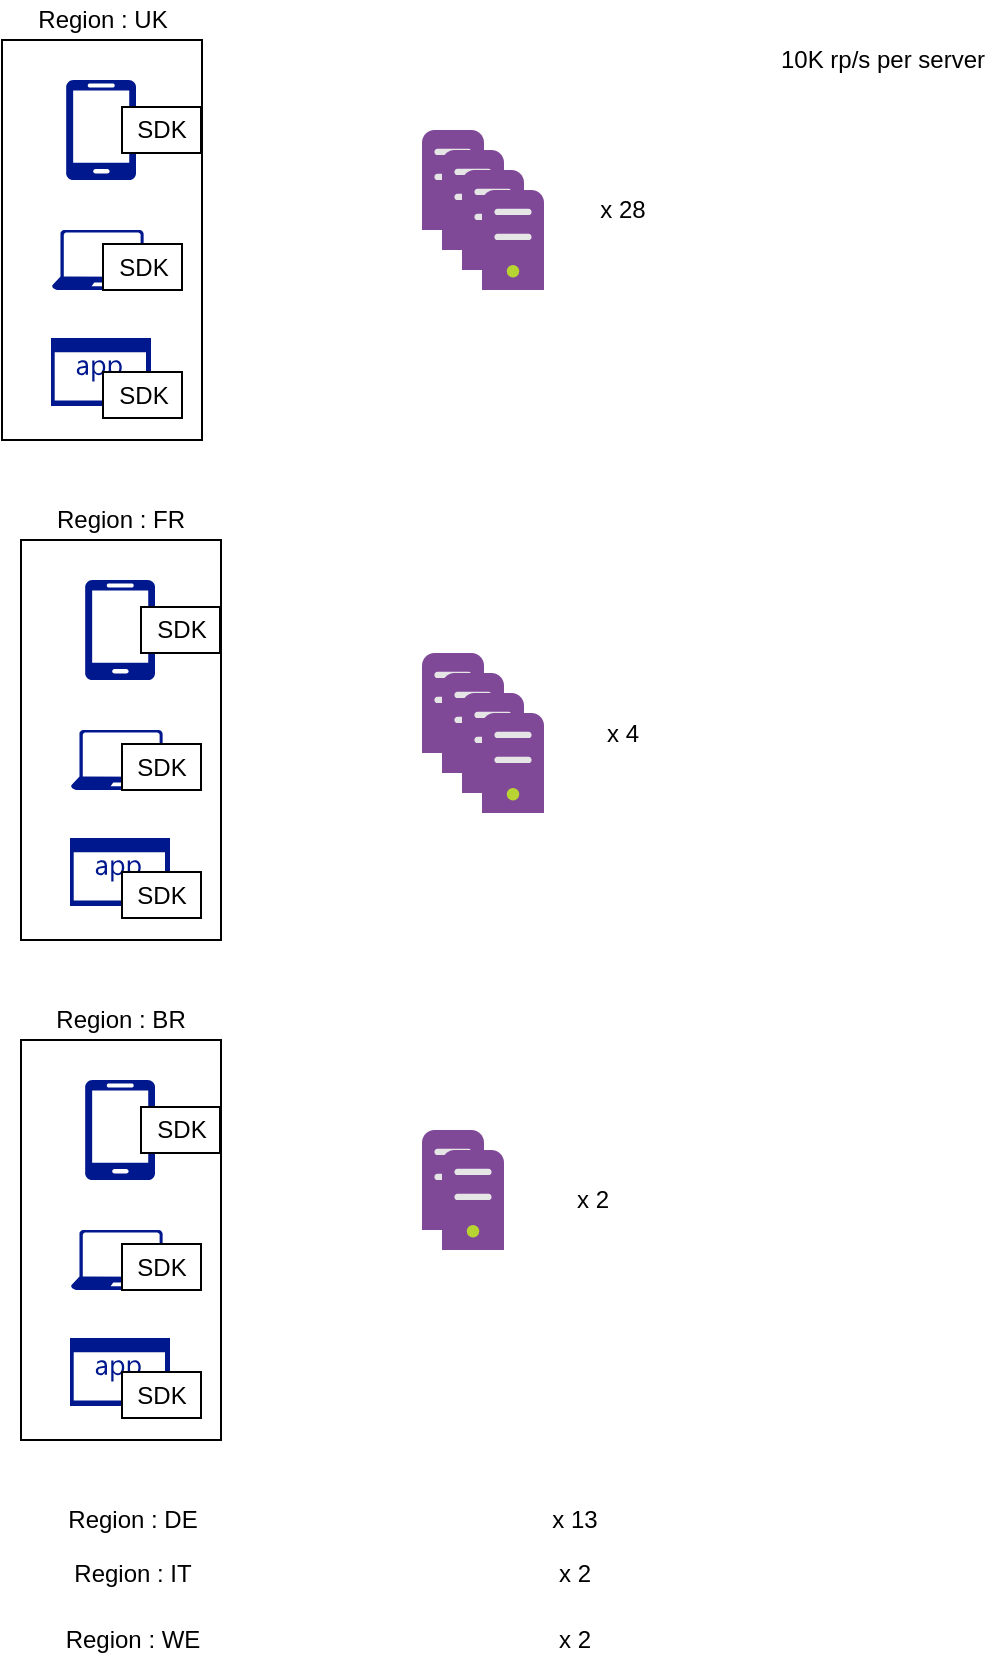 <mxfile version="14.3.0" type="github" pages="2">
  <diagram id="d1ab7348-05c3-a1e3-ca4d-12c340fd6b49" name="Page-1">
    <mxGraphModel dx="1122" dy="763" grid="1" gridSize="10" guides="1" tooltips="1" connect="1" arrows="1" fold="1" page="1" pageScale="1" pageWidth="1169" pageHeight="827" background="#ffffff" math="0" shadow="0">
      <root>
        <mxCell id="0" />
        <mxCell id="1" parent="0" />
        <mxCell id="VJ8mxgtMJN1tNtj2vrMO-1" value="" style="whiteSpace=wrap;html=1;fillColor=none;" vertex="1" parent="1">
          <mxGeometry x="160" y="50" width="100" height="200" as="geometry" />
        </mxCell>
        <mxCell id="VJ8mxgtMJN1tNtj2vrMO-2" value="" style="aspect=fixed;pointerEvents=1;shadow=0;dashed=0;html=1;strokeColor=none;labelPosition=center;verticalLabelPosition=bottom;verticalAlign=top;align=center;fillColor=#00188D;shape=mxgraph.azure.mobile" vertex="1" parent="1">
          <mxGeometry x="192" y="70" width="35" height="50" as="geometry" />
        </mxCell>
        <mxCell id="VJ8mxgtMJN1tNtj2vrMO-3" value="" style="aspect=fixed;pointerEvents=1;shadow=0;dashed=0;html=1;strokeColor=none;labelPosition=center;verticalLabelPosition=bottom;verticalAlign=top;align=center;fillColor=#00188D;shape=mxgraph.azure.laptop" vertex="1" parent="1">
          <mxGeometry x="185" y="145" width="50" height="30" as="geometry" />
        </mxCell>
        <mxCell id="VJ8mxgtMJN1tNtj2vrMO-4" value="" style="aspect=fixed;pointerEvents=1;shadow=0;dashed=0;html=1;strokeColor=none;labelPosition=center;verticalLabelPosition=bottom;verticalAlign=top;align=center;fillColor=#00188D;shape=mxgraph.mscae.enterprise.application" vertex="1" parent="1">
          <mxGeometry x="184.5" y="199" width="50" height="34" as="geometry" />
        </mxCell>
        <mxCell id="VJ8mxgtMJN1tNtj2vrMO-5" value="Region : UK" style="text;html=1;resizable=0;autosize=1;align=center;verticalAlign=middle;points=[];fillColor=none;strokeColor=none;rounded=0;" vertex="1" parent="1">
          <mxGeometry x="169.5" y="30" width="80" height="20" as="geometry" />
        </mxCell>
        <mxCell id="VJ8mxgtMJN1tNtj2vrMO-6" value="SDK" style="whiteSpace=wrap;html=1;" vertex="1" parent="1">
          <mxGeometry x="220" y="83.5" width="39.5" height="23" as="geometry" />
        </mxCell>
        <mxCell id="VJ8mxgtMJN1tNtj2vrMO-7" value="SDK" style="whiteSpace=wrap;html=1;" vertex="1" parent="1">
          <mxGeometry x="210.5" y="152" width="39.5" height="23" as="geometry" />
        </mxCell>
        <mxCell id="VJ8mxgtMJN1tNtj2vrMO-8" value="SDK" style="whiteSpace=wrap;html=1;" vertex="1" parent="1">
          <mxGeometry x="210.5" y="216" width="39.5" height="23" as="geometry" />
        </mxCell>
        <mxCell id="VJ8mxgtMJN1tNtj2vrMO-9" value="" style="whiteSpace=wrap;html=1;fillColor=none;" vertex="1" parent="1">
          <mxGeometry x="169.5" y="300" width="100" height="200" as="geometry" />
        </mxCell>
        <mxCell id="VJ8mxgtMJN1tNtj2vrMO-10" value="" style="aspect=fixed;pointerEvents=1;shadow=0;dashed=0;html=1;strokeColor=none;labelPosition=center;verticalLabelPosition=bottom;verticalAlign=top;align=center;fillColor=#00188D;shape=mxgraph.azure.mobile" vertex="1" parent="1">
          <mxGeometry x="201.5" y="320" width="35" height="50" as="geometry" />
        </mxCell>
        <mxCell id="VJ8mxgtMJN1tNtj2vrMO-11" value="" style="aspect=fixed;pointerEvents=1;shadow=0;dashed=0;html=1;strokeColor=none;labelPosition=center;verticalLabelPosition=bottom;verticalAlign=top;align=center;fillColor=#00188D;shape=mxgraph.azure.laptop" vertex="1" parent="1">
          <mxGeometry x="194.5" y="395" width="50" height="30" as="geometry" />
        </mxCell>
        <mxCell id="VJ8mxgtMJN1tNtj2vrMO-12" value="" style="aspect=fixed;pointerEvents=1;shadow=0;dashed=0;html=1;strokeColor=none;labelPosition=center;verticalLabelPosition=bottom;verticalAlign=top;align=center;fillColor=#00188D;shape=mxgraph.mscae.enterprise.application" vertex="1" parent="1">
          <mxGeometry x="194" y="449" width="50" height="34" as="geometry" />
        </mxCell>
        <mxCell id="VJ8mxgtMJN1tNtj2vrMO-13" value="Region : FR" style="text;html=1;resizable=0;autosize=1;align=center;verticalAlign=middle;points=[];fillColor=none;strokeColor=none;rounded=0;" vertex="1" parent="1">
          <mxGeometry x="179" y="280" width="80" height="20" as="geometry" />
        </mxCell>
        <mxCell id="VJ8mxgtMJN1tNtj2vrMO-14" value="SDK" style="whiteSpace=wrap;html=1;" vertex="1" parent="1">
          <mxGeometry x="229.5" y="333.5" width="39.5" height="23" as="geometry" />
        </mxCell>
        <mxCell id="VJ8mxgtMJN1tNtj2vrMO-15" value="SDK" style="whiteSpace=wrap;html=1;" vertex="1" parent="1">
          <mxGeometry x="220" y="402" width="39.5" height="23" as="geometry" />
        </mxCell>
        <mxCell id="VJ8mxgtMJN1tNtj2vrMO-16" value="SDK" style="whiteSpace=wrap;html=1;" vertex="1" parent="1">
          <mxGeometry x="220" y="466" width="39.5" height="23" as="geometry" />
        </mxCell>
        <mxCell id="VJ8mxgtMJN1tNtj2vrMO-17" value="" style="whiteSpace=wrap;html=1;fillColor=none;" vertex="1" parent="1">
          <mxGeometry x="169.5" y="550" width="100" height="200" as="geometry" />
        </mxCell>
        <mxCell id="VJ8mxgtMJN1tNtj2vrMO-18" value="" style="aspect=fixed;pointerEvents=1;shadow=0;dashed=0;html=1;strokeColor=none;labelPosition=center;verticalLabelPosition=bottom;verticalAlign=top;align=center;fillColor=#00188D;shape=mxgraph.azure.mobile" vertex="1" parent="1">
          <mxGeometry x="201.5" y="570" width="35" height="50" as="geometry" />
        </mxCell>
        <mxCell id="VJ8mxgtMJN1tNtj2vrMO-19" value="" style="aspect=fixed;pointerEvents=1;shadow=0;dashed=0;html=1;strokeColor=none;labelPosition=center;verticalLabelPosition=bottom;verticalAlign=top;align=center;fillColor=#00188D;shape=mxgraph.azure.laptop" vertex="1" parent="1">
          <mxGeometry x="194.5" y="645" width="50" height="30" as="geometry" />
        </mxCell>
        <mxCell id="VJ8mxgtMJN1tNtj2vrMO-20" value="" style="aspect=fixed;pointerEvents=1;shadow=0;dashed=0;html=1;strokeColor=none;labelPosition=center;verticalLabelPosition=bottom;verticalAlign=top;align=center;fillColor=#00188D;shape=mxgraph.mscae.enterprise.application" vertex="1" parent="1">
          <mxGeometry x="194" y="699" width="50" height="34" as="geometry" />
        </mxCell>
        <mxCell id="VJ8mxgtMJN1tNtj2vrMO-21" value="Region : BR" style="text;html=1;resizable=0;autosize=1;align=center;verticalAlign=middle;points=[];fillColor=none;strokeColor=none;rounded=0;" vertex="1" parent="1">
          <mxGeometry x="179" y="530" width="80" height="20" as="geometry" />
        </mxCell>
        <mxCell id="VJ8mxgtMJN1tNtj2vrMO-22" value="SDK" style="whiteSpace=wrap;html=1;" vertex="1" parent="1">
          <mxGeometry x="229.5" y="583.5" width="39.5" height="23" as="geometry" />
        </mxCell>
        <mxCell id="VJ8mxgtMJN1tNtj2vrMO-23" value="SDK" style="whiteSpace=wrap;html=1;" vertex="1" parent="1">
          <mxGeometry x="220" y="652" width="39.5" height="23" as="geometry" />
        </mxCell>
        <mxCell id="VJ8mxgtMJN1tNtj2vrMO-24" value="SDK" style="whiteSpace=wrap;html=1;" vertex="1" parent="1">
          <mxGeometry x="220" y="716" width="39.5" height="23" as="geometry" />
        </mxCell>
        <mxCell id="VJ8mxgtMJN1tNtj2vrMO-25" value="" style="aspect=fixed;html=1;points=[];align=center;image;fontSize=12;image=img/lib/mscae/Non_Azure_Machine.svg;" vertex="1" parent="1">
          <mxGeometry x="370" y="95" width="31" height="50" as="geometry" />
        </mxCell>
        <mxCell id="VJ8mxgtMJN1tNtj2vrMO-26" value="x 28" style="text;html=1;resizable=0;autosize=1;align=center;verticalAlign=middle;points=[];fillColor=none;strokeColor=none;rounded=0;" vertex="1" parent="1">
          <mxGeometry x="450" y="125" width="40" height="20" as="geometry" />
        </mxCell>
        <mxCell id="VJ8mxgtMJN1tNtj2vrMO-27" value="" style="aspect=fixed;html=1;points=[];align=center;image;fontSize=12;image=img/lib/mscae/Non_Azure_Machine.svg;" vertex="1" parent="1">
          <mxGeometry x="380" y="105" width="31" height="50" as="geometry" />
        </mxCell>
        <mxCell id="VJ8mxgtMJN1tNtj2vrMO-28" value="" style="aspect=fixed;html=1;points=[];align=center;image;fontSize=12;image=img/lib/mscae/Non_Azure_Machine.svg;" vertex="1" parent="1">
          <mxGeometry x="390" y="115" width="31" height="50" as="geometry" />
        </mxCell>
        <mxCell id="VJ8mxgtMJN1tNtj2vrMO-29" value="" style="aspect=fixed;html=1;points=[];align=center;image;fontSize=12;image=img/lib/mscae/Non_Azure_Machine.svg;" vertex="1" parent="1">
          <mxGeometry x="400" y="125" width="31" height="50" as="geometry" />
        </mxCell>
        <mxCell id="VJ8mxgtMJN1tNtj2vrMO-30" value="" style="aspect=fixed;html=1;points=[];align=center;image;fontSize=12;image=img/lib/mscae/Non_Azure_Machine.svg;" vertex="1" parent="1">
          <mxGeometry x="370" y="356.5" width="31" height="50" as="geometry" />
        </mxCell>
        <mxCell id="VJ8mxgtMJN1tNtj2vrMO-31" value="x 4" style="text;html=1;resizable=0;autosize=1;align=center;verticalAlign=middle;points=[];fillColor=none;strokeColor=none;rounded=0;" vertex="1" parent="1">
          <mxGeometry x="455" y="386.5" width="30" height="20" as="geometry" />
        </mxCell>
        <mxCell id="VJ8mxgtMJN1tNtj2vrMO-32" value="" style="aspect=fixed;html=1;points=[];align=center;image;fontSize=12;image=img/lib/mscae/Non_Azure_Machine.svg;" vertex="1" parent="1">
          <mxGeometry x="380" y="366.5" width="31" height="50" as="geometry" />
        </mxCell>
        <mxCell id="VJ8mxgtMJN1tNtj2vrMO-33" value="" style="aspect=fixed;html=1;points=[];align=center;image;fontSize=12;image=img/lib/mscae/Non_Azure_Machine.svg;" vertex="1" parent="1">
          <mxGeometry x="390" y="376.5" width="31" height="50" as="geometry" />
        </mxCell>
        <mxCell id="VJ8mxgtMJN1tNtj2vrMO-34" value="" style="aspect=fixed;html=1;points=[];align=center;image;fontSize=12;image=img/lib/mscae/Non_Azure_Machine.svg;" vertex="1" parent="1">
          <mxGeometry x="400" y="386.5" width="31" height="50" as="geometry" />
        </mxCell>
        <mxCell id="VJ8mxgtMJN1tNtj2vrMO-35" value="" style="aspect=fixed;html=1;points=[];align=center;image;fontSize=12;image=img/lib/mscae/Non_Azure_Machine.svg;" vertex="1" parent="1">
          <mxGeometry x="370" y="595" width="31" height="50" as="geometry" />
        </mxCell>
        <mxCell id="VJ8mxgtMJN1tNtj2vrMO-36" value="x 2" style="text;html=1;resizable=0;autosize=1;align=center;verticalAlign=middle;points=[];fillColor=none;strokeColor=none;rounded=0;" vertex="1" parent="1">
          <mxGeometry x="440" y="620" width="30" height="20" as="geometry" />
        </mxCell>
        <mxCell id="VJ8mxgtMJN1tNtj2vrMO-37" value="" style="aspect=fixed;html=1;points=[];align=center;image;fontSize=12;image=img/lib/mscae/Non_Azure_Machine.svg;" vertex="1" parent="1">
          <mxGeometry x="380" y="605" width="31" height="50" as="geometry" />
        </mxCell>
        <mxCell id="VJ8mxgtMJN1tNtj2vrMO-40" value="Region : DE" style="text;html=1;resizable=0;autosize=1;align=center;verticalAlign=middle;points=[];fillColor=none;strokeColor=none;rounded=0;" vertex="1" parent="1">
          <mxGeometry x="184.5" y="780" width="80" height="20" as="geometry" />
        </mxCell>
        <mxCell id="VJ8mxgtMJN1tNtj2vrMO-41" value="x 13" style="text;html=1;resizable=0;autosize=1;align=center;verticalAlign=middle;points=[];fillColor=none;strokeColor=none;rounded=0;" vertex="1" parent="1">
          <mxGeometry x="426" y="780" width="40" height="20" as="geometry" />
        </mxCell>
        <mxCell id="VJ8mxgtMJN1tNtj2vrMO-42" value="Region : IT" style="text;html=1;resizable=0;autosize=1;align=center;verticalAlign=middle;points=[];fillColor=none;strokeColor=none;rounded=0;" vertex="1" parent="1">
          <mxGeometry x="189.5" y="807" width="70" height="20" as="geometry" />
        </mxCell>
        <mxCell id="VJ8mxgtMJN1tNtj2vrMO-43" value="x 2" style="text;html=1;resizable=0;autosize=1;align=center;verticalAlign=middle;points=[];fillColor=none;strokeColor=none;rounded=0;" vertex="1" parent="1">
          <mxGeometry x="431" y="807" width="30" height="20" as="geometry" />
        </mxCell>
        <mxCell id="VJ8mxgtMJN1tNtj2vrMO-44" value="Region : WE" style="text;html=1;resizable=0;autosize=1;align=center;verticalAlign=middle;points=[];fillColor=none;strokeColor=none;rounded=0;" vertex="1" parent="1">
          <mxGeometry x="184.5" y="840" width="80" height="20" as="geometry" />
        </mxCell>
        <mxCell id="VJ8mxgtMJN1tNtj2vrMO-45" value="x 2" style="text;html=1;resizable=0;autosize=1;align=center;verticalAlign=middle;points=[];fillColor=none;strokeColor=none;rounded=0;" vertex="1" parent="1">
          <mxGeometry x="431" y="840" width="30" height="20" as="geometry" />
        </mxCell>
        <mxCell id="VJ8mxgtMJN1tNtj2vrMO-46" value="10K rp/s per server" style="text;html=1;resizable=0;autosize=1;align=center;verticalAlign=middle;points=[];fillColor=none;strokeColor=none;rounded=0;" vertex="1" parent="1">
          <mxGeometry x="540" y="50" width="120" height="20" as="geometry" />
        </mxCell>
      </root>
    </mxGraphModel>
  </diagram>
  <diagram id="iHu4Xxs7cBfBsBqKezAi" name="Page-2">
    <mxGraphModel dx="1949" dy="763" grid="1" gridSize="10" guides="1" tooltips="1" connect="1" arrows="1" fold="1" page="1" pageScale="1" pageWidth="827" pageHeight="1169" math="0" shadow="0">
      <root>
        <mxCell id="qnX381IK_lm48c5qhEtr-0" />
        <mxCell id="qnX381IK_lm48c5qhEtr-1" parent="qnX381IK_lm48c5qhEtr-0" />
        <mxCell id="vTUgVoT9Ya5mvj3d66DS-5" value="" style="whiteSpace=wrap;html=1;fillColor=none;" parent="qnX381IK_lm48c5qhEtr-1" vertex="1">
          <mxGeometry x="61" y="150" width="100" height="200" as="geometry" />
        </mxCell>
        <mxCell id="vTUgVoT9Ya5mvj3d66DS-2" value="" style="aspect=fixed;pointerEvents=1;shadow=0;dashed=0;html=1;strokeColor=none;labelPosition=center;verticalLabelPosition=bottom;verticalAlign=top;align=center;fillColor=#00188D;shape=mxgraph.azure.mobile" parent="qnX381IK_lm48c5qhEtr-1" vertex="1">
          <mxGeometry x="93" y="170" width="35" height="50" as="geometry" />
        </mxCell>
        <mxCell id="vTUgVoT9Ya5mvj3d66DS-3" value="" style="aspect=fixed;pointerEvents=1;shadow=0;dashed=0;html=1;strokeColor=none;labelPosition=center;verticalLabelPosition=bottom;verticalAlign=top;align=center;fillColor=#00188D;shape=mxgraph.azure.laptop" parent="qnX381IK_lm48c5qhEtr-1" vertex="1">
          <mxGeometry x="86" y="245" width="50" height="30" as="geometry" />
        </mxCell>
        <mxCell id="vTUgVoT9Ya5mvj3d66DS-4" value="" style="aspect=fixed;pointerEvents=1;shadow=0;dashed=0;html=1;strokeColor=none;labelPosition=center;verticalLabelPosition=bottom;verticalAlign=top;align=center;fillColor=#00188D;shape=mxgraph.mscae.enterprise.application" parent="qnX381IK_lm48c5qhEtr-1" vertex="1">
          <mxGeometry x="85.5" y="299" width="50" height="34" as="geometry" />
        </mxCell>
        <mxCell id="vTUgVoT9Ya5mvj3d66DS-11" style="edgeStyle=orthogonalEdgeStyle;rounded=0;orthogonalLoop=1;jettySize=auto;html=1;" parent="qnX381IK_lm48c5qhEtr-1" source="vTUgVoT9Ya5mvj3d66DS-5" target="vTUgVoT9Ya5mvj3d66DS-7" edge="1">
          <mxGeometry relative="1" as="geometry" />
        </mxCell>
        <mxCell id="vTUgVoT9Ya5mvj3d66DS-6" value="Region : UK" style="text;html=1;resizable=0;autosize=1;align=center;verticalAlign=middle;points=[];fillColor=none;strokeColor=none;rounded=0;" parent="qnX381IK_lm48c5qhEtr-1" vertex="1">
          <mxGeometry x="70.5" y="130" width="80" height="20" as="geometry" />
        </mxCell>
        <mxCell id="vTUgVoT9Ya5mvj3d66DS-12" style="edgeStyle=orthogonalEdgeStyle;rounded=0;orthogonalLoop=1;jettySize=auto;html=1;entryX=-0.035;entryY=0.46;entryDx=0;entryDy=0;entryPerimeter=0;" parent="qnX381IK_lm48c5qhEtr-1" source="vTUgVoT9Ya5mvj3d66DS-7" target="vTUgVoT9Ya5mvj3d66DS-8" edge="1">
          <mxGeometry relative="1" as="geometry" />
        </mxCell>
        <mxCell id="vTUgVoT9Ya5mvj3d66DS-7" value="Data Ingestion&lt;br&gt;&lt;br&gt;&lt;br&gt;" style="whiteSpace=wrap;html=1;fillColor=none;" parent="qnX381IK_lm48c5qhEtr-1" vertex="1">
          <mxGeometry x="260" y="210" width="150" height="100" as="geometry" />
        </mxCell>
        <mxCell id="vTUgVoT9Ya5mvj3d66DS-8" value="Data Analytics&lt;br&gt;&lt;br&gt;&lt;br&gt;&lt;br&gt;" style="whiteSpace=wrap;html=1;fillColor=none;" parent="qnX381IK_lm48c5qhEtr-1" vertex="1">
          <mxGeometry x="490" y="210" width="170" height="100" as="geometry" />
        </mxCell>
        <mxCell id="vTUgVoT9Ya5mvj3d66DS-9" value="&lt;span style=&quot;color: rgba(0 , 0 , 0 , 0) ; font-family: monospace ; font-size: 0px ; background-color: rgb(248 , 249 , 250)&quot;&gt;%3CmxGraphModel%3E%3Croot%3E%3CmxCell%20id%3D%220%22%2F%3E%3CmxCell%20id%3D%221%22%20parent%3D%220%22%2F%3E%3CmxCell%20id%3D%222%22%20value%3D%22%22%20style%3D%22whiteSpace%3Dwrap%3Bhtml%3D1%3B%22%20vertex%3D%221%22%20parent%3D%221%22%3E%3CmxGeometry%20x%3D%22100.5%22%20y%3D%22425%22%20width%3D%22100%22%20height%3D%2275%22%20as%3D%22geometry%22%2F%3E%3C%2FmxCell%3E%3C%2Froot%3E%3C%2FmxGraphModel%3E&lt;/span&gt;" style="aspect=fixed;html=1;points=[];align=center;image;fontSize=12;image=img/lib/mscae/Databricks.svg;fillColor=none;" parent="qnX381IK_lm48c5qhEtr-1" vertex="1">
          <mxGeometry x="550" y="251" width="50" height="48" as="geometry" />
        </mxCell>
        <mxCell id="vTUgVoT9Ya5mvj3d66DS-10" value="" style="aspect=fixed;html=1;points=[];align=center;image;fontSize=12;image=img/lib/mscae/API_Management.svg;fillColor=none;" parent="qnX381IK_lm48c5qhEtr-1" vertex="1">
          <mxGeometry x="310" y="260" width="50" height="42" as="geometry" />
        </mxCell>
        <mxCell id="vTUgVoT9Ya5mvj3d66DS-38" style="edgeStyle=orthogonalEdgeStyle;rounded=0;orthogonalLoop=1;jettySize=auto;html=1;dashed=1;strokeColor=#0066CC;" parent="qnX381IK_lm48c5qhEtr-1" source="vTUgVoT9Ya5mvj3d66DS-13" edge="1">
          <mxGeometry relative="1" as="geometry">
            <mxPoint x="190" y="250" as="targetPoint" />
          </mxGeometry>
        </mxCell>
        <mxCell id="vTUgVoT9Ya5mvj3d66DS-13" value="HTTPS : GET www.mydomain.com/[region]?value=[a-string-value]" style="text;html=1;resizable=0;autosize=1;align=center;verticalAlign=middle;points=[];fillColor=none;strokeColor=none;rounded=0;" parent="qnX381IK_lm48c5qhEtr-1" vertex="1">
          <mxGeometry x="175.5" y="100" width="370" height="20" as="geometry" />
        </mxCell>
        <mxCell id="vTUgVoT9Ya5mvj3d66DS-14" value="" style="whiteSpace=wrap;html=1;" parent="qnX381IK_lm48c5qhEtr-1" vertex="1">
          <mxGeometry x="60.5" y="385" width="100" height="75" as="geometry" />
        </mxCell>
        <mxCell id="vTUgVoT9Ya5mvj3d66DS-18" value="Region : N" style="text;html=1;resizable=0;autosize=1;align=center;verticalAlign=middle;points=[];fillColor=none;strokeColor=none;rounded=0;" parent="qnX381IK_lm48c5qhEtr-1" vertex="1">
          <mxGeometry x="75" y="365" width="70" height="20" as="geometry" />
        </mxCell>
        <mxCell id="vTUgVoT9Ya5mvj3d66DS-24" style="edgeStyle=orthogonalEdgeStyle;rounded=0;orthogonalLoop=1;jettySize=auto;html=1;exitX=0.5;exitY=1;exitDx=0;exitDy=0;" parent="qnX381IK_lm48c5qhEtr-1" source="vTUgVoT9Ya5mvj3d66DS-14" target="vTUgVoT9Ya5mvj3d66DS-14" edge="1">
          <mxGeometry relative="1" as="geometry" />
        </mxCell>
        <mxCell id="vTUgVoT9Ya5mvj3d66DS-29" value="" style="whiteSpace=wrap;html=1;" parent="qnX381IK_lm48c5qhEtr-1" vertex="1">
          <mxGeometry x="70.5" y="395" width="100" height="75" as="geometry" />
        </mxCell>
        <mxCell id="vTUgVoT9Ya5mvj3d66DS-30" value="" style="whiteSpace=wrap;html=1;" parent="qnX381IK_lm48c5qhEtr-1" vertex="1">
          <mxGeometry x="80.5" y="405" width="100" height="75" as="geometry" />
        </mxCell>
        <mxCell id="vTUgVoT9Ya5mvj3d66DS-31" value="" style="whiteSpace=wrap;html=1;" parent="qnX381IK_lm48c5qhEtr-1" vertex="1">
          <mxGeometry x="90.5" y="415" width="100" height="75" as="geometry" />
        </mxCell>
        <mxCell id="vTUgVoT9Ya5mvj3d66DS-33" style="edgeStyle=orthogonalEdgeStyle;rounded=0;orthogonalLoop=1;jettySize=auto;html=1;entryX=0.5;entryY=1;entryDx=0;entryDy=0;" parent="qnX381IK_lm48c5qhEtr-1" source="vTUgVoT9Ya5mvj3d66DS-32" target="vTUgVoT9Ya5mvj3d66DS-8" edge="1">
          <mxGeometry relative="1" as="geometry" />
        </mxCell>
        <mxCell id="vTUgVoT9Ya5mvj3d66DS-32" value="" style="whiteSpace=wrap;html=1;" parent="qnX381IK_lm48c5qhEtr-1" vertex="1">
          <mxGeometry x="100.5" y="425" width="100" height="75" as="geometry" />
        </mxCell>
        <mxCell id="vTUgVoT9Ya5mvj3d66DS-40" value="1 - Extract Data&lt;br&gt;2 - Aggregate Data" style="text;html=1;resizable=0;autosize=1;align=left;verticalAlign=middle;points=[];fillColor=none;strokeColor=none;rounded=0;" parent="qnX381IK_lm48c5qhEtr-1" vertex="1">
          <mxGeometry x="300.5" y="320" width="120" height="30" as="geometry" />
        </mxCell>
        <mxCell id="vTUgVoT9Ya5mvj3d66DS-44" style="edgeStyle=orthogonalEdgeStyle;rounded=0;orthogonalLoop=1;jettySize=auto;html=1;entryX=0;entryY=0.5;entryDx=0;entryDy=0;dashed=1;strokeColor=#0066CC;" parent="qnX381IK_lm48c5qhEtr-1" source="vTUgVoT9Ya5mvj3d66DS-41" target="vTUgVoT9Ya5mvj3d66DS-43" edge="1">
          <mxGeometry relative="1" as="geometry" />
        </mxCell>
        <mxCell id="vTUgVoT9Ya5mvj3d66DS-41" value="Hosting for the HTTP GET" style="whiteSpace=wrap;html=1;" parent="qnX381IK_lm48c5qhEtr-1" vertex="1">
          <mxGeometry x="210" y="640" width="100" height="75" as="geometry" />
        </mxCell>
        <mxCell id="vTUgVoT9Ya5mvj3d66DS-42" value="&lt;span style=&quot;color: rgba(0 , 0 , 0 , 0) ; font-family: monospace ; font-size: 0px ; background-color: rgb(248 , 249 , 250)&quot;&gt;%3CmxGraphModel%3E%3Croot%3E%3CmxCell%20id%3D%220%22%2F%3E%3CmxCell%20id%3D%221%22%20parent%3D%220%22%2F%3E%3CmxCell%20id%3D%222%22%20value%3D%22%22%20style%3D%22whiteSpace%3Dwrap%3Bhtml%3D1%3B%22%20vertex%3D%221%22%20parent%3D%221%22%3E%3CmxGeometry%20x%3D%22100.5%22%20y%3D%22425%22%20width%3D%22100%22%20height%3D%2275%22%20as%3D%22geometry%22%2F%3E%3C%2FmxCell%3E%3C%2Froot%3E%3C%2FmxGraphModel%3E&lt;/span&gt;" style="aspect=fixed;html=1;points=[];align=center;image;fontSize=12;image=img/lib/mscae/Databricks.svg;fillColor=none;" parent="qnX381IK_lm48c5qhEtr-1" vertex="1">
          <mxGeometry x="560" y="630" width="50" height="48" as="geometry" />
        </mxCell>
        <mxCell id="vTUgVoT9Ya5mvj3d66DS-45" style="edgeStyle=orthogonalEdgeStyle;rounded=0;orthogonalLoop=1;jettySize=auto;html=1;dashed=1;strokeColor=#0066CC;" parent="qnX381IK_lm48c5qhEtr-1" source="vTUgVoT9Ya5mvj3d66DS-43" target="vTUgVoT9Ya5mvj3d66DS-42" edge="1">
          <mxGeometry relative="1" as="geometry" />
        </mxCell>
        <mxCell id="vTUgVoT9Ya5mvj3d66DS-43" value="Event Hub + Stream Analytics" style="whiteSpace=wrap;html=1;" parent="qnX381IK_lm48c5qhEtr-1" vertex="1">
          <mxGeometry x="374" y="640" width="100" height="75" as="geometry" />
        </mxCell>
        <mxCell id="vTUgVoT9Ya5mvj3d66DS-46" value="" style="whiteSpace=wrap;html=1;fillColor=none;" parent="qnX381IK_lm48c5qhEtr-1" vertex="1">
          <mxGeometry x="10.5" y="564" width="100" height="200" as="geometry" />
        </mxCell>
        <mxCell id="vTUgVoT9Ya5mvj3d66DS-47" value="" style="aspect=fixed;pointerEvents=1;shadow=0;dashed=0;html=1;strokeColor=none;labelPosition=center;verticalLabelPosition=bottom;verticalAlign=top;align=center;fillColor=#00188D;shape=mxgraph.azure.mobile" parent="qnX381IK_lm48c5qhEtr-1" vertex="1">
          <mxGeometry x="42.5" y="584" width="35" height="50" as="geometry" />
        </mxCell>
        <mxCell id="vTUgVoT9Ya5mvj3d66DS-48" value="" style="aspect=fixed;pointerEvents=1;shadow=0;dashed=0;html=1;strokeColor=none;labelPosition=center;verticalLabelPosition=bottom;verticalAlign=top;align=center;fillColor=#00188D;shape=mxgraph.azure.laptop" parent="qnX381IK_lm48c5qhEtr-1" vertex="1">
          <mxGeometry x="35.5" y="659" width="50" height="30" as="geometry" />
        </mxCell>
        <mxCell id="vTUgVoT9Ya5mvj3d66DS-49" value="" style="aspect=fixed;pointerEvents=1;shadow=0;dashed=0;html=1;strokeColor=none;labelPosition=center;verticalLabelPosition=bottom;verticalAlign=top;align=center;fillColor=#00188D;shape=mxgraph.mscae.enterprise.application" parent="qnX381IK_lm48c5qhEtr-1" vertex="1">
          <mxGeometry x="35" y="713" width="50" height="34" as="geometry" />
        </mxCell>
        <mxCell id="vTUgVoT9Ya5mvj3d66DS-50" style="edgeStyle=orthogonalEdgeStyle;rounded=0;orthogonalLoop=1;jettySize=auto;html=1;" parent="qnX381IK_lm48c5qhEtr-1" source="vTUgVoT9Ya5mvj3d66DS-46" edge="1">
          <mxGeometry relative="1" as="geometry">
            <mxPoint x="209.5" y="674" as="targetPoint" />
          </mxGeometry>
        </mxCell>
        <mxCell id="vTUgVoT9Ya5mvj3d66DS-51" value="Region : UK" style="text;html=1;resizable=0;autosize=1;align=center;verticalAlign=middle;points=[];fillColor=none;strokeColor=none;rounded=0;" parent="qnX381IK_lm48c5qhEtr-1" vertex="1">
          <mxGeometry x="20" y="544" width="80" height="20" as="geometry" />
        </mxCell>
        <mxCell id="vTUgVoT9Ya5mvj3d66DS-52" value="SDK" style="whiteSpace=wrap;html=1;" parent="qnX381IK_lm48c5qhEtr-1" vertex="1">
          <mxGeometry x="70.5" y="597.5" width="39.5" height="23" as="geometry" />
        </mxCell>
        <mxCell id="vTUgVoT9Ya5mvj3d66DS-53" value="SDK" style="whiteSpace=wrap;html=1;" parent="qnX381IK_lm48c5qhEtr-1" vertex="1">
          <mxGeometry x="61" y="666" width="39.5" height="23" as="geometry" />
        </mxCell>
        <mxCell id="vTUgVoT9Ya5mvj3d66DS-54" value="SDK" style="whiteSpace=wrap;html=1;" parent="qnX381IK_lm48c5qhEtr-1" vertex="1">
          <mxGeometry x="61" y="730" width="39.5" height="23" as="geometry" />
        </mxCell>
        <mxCell id="vTUgVoT9Ya5mvj3d66DS-55" value="HTTPS : GET www.mydomain.com/[path]" style="text;html=1;resizable=0;autosize=1;align=center;verticalAlign=middle;points=[];fillColor=none;strokeColor=none;rounded=0;" parent="qnX381IK_lm48c5qhEtr-1" vertex="1">
          <mxGeometry x="180" y="597.5" width="240" height="20" as="geometry" />
        </mxCell>
        <mxCell id="vTUgVoT9Ya5mvj3d66DS-56" style="edgeStyle=orthogonalEdgeStyle;rounded=0;orthogonalLoop=1;jettySize=auto;html=1;entryX=0;entryY=0.5;entryDx=0;entryDy=0;dashed=1;strokeColor=#0066CC;" parent="qnX381IK_lm48c5qhEtr-1" target="vTUgVoT9Ya5mvj3d66DS-60" edge="1">
          <mxGeometry relative="1" as="geometry">
            <mxPoint x="400" y="953.5" as="sourcePoint" />
          </mxGeometry>
        </mxCell>
        <mxCell id="vTUgVoT9Ya5mvj3d66DS-57" value="Azure Function" style="whiteSpace=wrap;html=1;" parent="qnX381IK_lm48c5qhEtr-1" vertex="1">
          <mxGeometry x="210" y="906" width="100" height="75" as="geometry" />
        </mxCell>
        <mxCell id="vTUgVoT9Ya5mvj3d66DS-58" value="&lt;span style=&quot;color: rgba(0 , 0 , 0 , 0) ; font-family: monospace ; font-size: 0px ; background-color: rgb(248 , 249 , 250)&quot;&gt;%3CmxGraphModel%3E%3Croot%3E%3CmxCell%20id%3D%220%22%2F%3E%3CmxCell%20id%3D%221%22%20parent%3D%220%22%2F%3E%3CmxCell%20id%3D%222%22%20value%3D%22%22%20style%3D%22whiteSpace%3Dwrap%3Bhtml%3D1%3B%22%20vertex%3D%221%22%20parent%3D%221%22%3E%3CmxGeometry%20x%3D%22100.5%22%20y%3D%22425%22%20width%3D%22100%22%20height%3D%2275%22%20as%3D%22geometry%22%2F%3E%3C%2FmxCell%3E%3C%2Froot%3E%3C%2FmxGraphModel%3E&lt;/span&gt;" style="aspect=fixed;html=1;points=[];align=center;image;fontSize=12;image=img/lib/mscae/Databricks.svg;fillColor=none;" parent="qnX381IK_lm48c5qhEtr-1" vertex="1">
          <mxGeometry x="650" y="906" width="50" height="48" as="geometry" />
        </mxCell>
        <mxCell id="vTUgVoT9Ya5mvj3d66DS-59" style="edgeStyle=orthogonalEdgeStyle;rounded=0;orthogonalLoop=1;jettySize=auto;html=1;dashed=1;strokeColor=#0066CC;" parent="qnX381IK_lm48c5qhEtr-1" source="vTUgVoT9Ya5mvj3d66DS-60" target="vTUgVoT9Ya5mvj3d66DS-58" edge="1">
          <mxGeometry relative="1" as="geometry" />
        </mxCell>
        <mxCell id="vTUgVoT9Ya5mvj3d66DS-60" value="Event Hub + Stream Analytics" style="whiteSpace=wrap;html=1;" parent="qnX381IK_lm48c5qhEtr-1" vertex="1">
          <mxGeometry x="464" y="916" width="100" height="75" as="geometry" />
        </mxCell>
        <mxCell id="vTUgVoT9Ya5mvj3d66DS-61" value="" style="whiteSpace=wrap;html=1;fillColor=none;" parent="qnX381IK_lm48c5qhEtr-1" vertex="1">
          <mxGeometry x="-138" y="821" width="100" height="200" as="geometry" />
        </mxCell>
        <mxCell id="vTUgVoT9Ya5mvj3d66DS-62" value="" style="aspect=fixed;pointerEvents=1;shadow=0;dashed=0;html=1;strokeColor=none;labelPosition=center;verticalLabelPosition=bottom;verticalAlign=top;align=center;fillColor=#00188D;shape=mxgraph.azure.mobile" parent="qnX381IK_lm48c5qhEtr-1" vertex="1">
          <mxGeometry x="-106" y="841" width="35" height="50" as="geometry" />
        </mxCell>
        <mxCell id="vTUgVoT9Ya5mvj3d66DS-63" value="" style="aspect=fixed;pointerEvents=1;shadow=0;dashed=0;html=1;strokeColor=none;labelPosition=center;verticalLabelPosition=bottom;verticalAlign=top;align=center;fillColor=#00188D;shape=mxgraph.azure.laptop" parent="qnX381IK_lm48c5qhEtr-1" vertex="1">
          <mxGeometry x="-113" y="916" width="50" height="30" as="geometry" />
        </mxCell>
        <mxCell id="vTUgVoT9Ya5mvj3d66DS-64" value="" style="aspect=fixed;pointerEvents=1;shadow=0;dashed=0;html=1;strokeColor=none;labelPosition=center;verticalLabelPosition=bottom;verticalAlign=top;align=center;fillColor=#00188D;shape=mxgraph.mscae.enterprise.application" parent="qnX381IK_lm48c5qhEtr-1" vertex="1">
          <mxGeometry x="-113.5" y="970" width="50" height="34" as="geometry" />
        </mxCell>
        <mxCell id="vTUgVoT9Ya5mvj3d66DS-65" style="edgeStyle=orthogonalEdgeStyle;rounded=0;orthogonalLoop=1;jettySize=auto;html=1;" parent="qnX381IK_lm48c5qhEtr-1" source="vTUgVoT9Ya5mvj3d66DS-61" edge="1">
          <mxGeometry relative="1" as="geometry">
            <mxPoint x="61" y="931" as="targetPoint" />
          </mxGeometry>
        </mxCell>
        <mxCell id="vTUgVoT9Ya5mvj3d66DS-66" value="Region : UK" style="text;html=1;resizable=0;autosize=1;align=center;verticalAlign=middle;points=[];fillColor=none;strokeColor=none;rounded=0;" parent="qnX381IK_lm48c5qhEtr-1" vertex="1">
          <mxGeometry x="-128.5" y="801" width="80" height="20" as="geometry" />
        </mxCell>
        <mxCell id="vTUgVoT9Ya5mvj3d66DS-67" value="SDK" style="whiteSpace=wrap;html=1;" parent="qnX381IK_lm48c5qhEtr-1" vertex="1">
          <mxGeometry x="-78" y="854.5" width="39.5" height="23" as="geometry" />
        </mxCell>
        <mxCell id="vTUgVoT9Ya5mvj3d66DS-68" value="SDK" style="whiteSpace=wrap;html=1;" parent="qnX381IK_lm48c5qhEtr-1" vertex="1">
          <mxGeometry x="-87.5" y="923" width="39.5" height="23" as="geometry" />
        </mxCell>
        <mxCell id="vTUgVoT9Ya5mvj3d66DS-69" value="SDK" style="whiteSpace=wrap;html=1;" parent="qnX381IK_lm48c5qhEtr-1" vertex="1">
          <mxGeometry x="-87.5" y="987" width="39.5" height="23" as="geometry" />
        </mxCell>
        <mxCell id="vTUgVoT9Ya5mvj3d66DS-70" value="HTTPS : GET www.mydomain.com/[path]" style="text;html=1;resizable=0;autosize=1;align=center;verticalAlign=middle;points=[];fillColor=none;strokeColor=none;rounded=0;" parent="qnX381IK_lm48c5qhEtr-1" vertex="1">
          <mxGeometry x="70" y="841" width="240" height="20" as="geometry" />
        </mxCell>
        <mxCell id="vTUgVoT9Ya5mvj3d66DS-71" value="Azure Function" style="whiteSpace=wrap;html=1;" parent="qnX381IK_lm48c5qhEtr-1" vertex="1">
          <mxGeometry x="220" y="916" width="100" height="75" as="geometry" />
        </mxCell>
        <mxCell id="vTUgVoT9Ya5mvj3d66DS-72" value="Azure Function" style="whiteSpace=wrap;html=1;" parent="qnX381IK_lm48c5qhEtr-1" vertex="1">
          <mxGeometry x="230" y="926" width="100" height="75" as="geometry" />
        </mxCell>
        <mxCell id="vTUgVoT9Ya5mvj3d66DS-73" value="Azure Function" style="whiteSpace=wrap;html=1;" parent="qnX381IK_lm48c5qhEtr-1" vertex="1">
          <mxGeometry x="240" y="936" width="100" height="75" as="geometry" />
        </mxCell>
        <mxCell id="vTUgVoT9Ya5mvj3d66DS-74" value="Azure Function" style="whiteSpace=wrap;html=1;" parent="qnX381IK_lm48c5qhEtr-1" vertex="1">
          <mxGeometry x="250" y="946" width="100" height="75" as="geometry" />
        </mxCell>
        <mxCell id="vTUgVoT9Ya5mvj3d66DS-75" value="Azure Function" style="whiteSpace=wrap;html=1;" parent="qnX381IK_lm48c5qhEtr-1" vertex="1">
          <mxGeometry x="260" y="956" width="100" height="75" as="geometry" />
        </mxCell>
        <mxCell id="vTUgVoT9Ya5mvj3d66DS-76" value="Azure Function" style="whiteSpace=wrap;html=1;" parent="qnX381IK_lm48c5qhEtr-1" vertex="1">
          <mxGeometry x="270" y="966" width="100" height="75" as="geometry" />
        </mxCell>
        <mxCell id="vTUgVoT9Ya5mvj3d66DS-78" style="edgeStyle=orthogonalEdgeStyle;rounded=0;orthogonalLoop=1;jettySize=auto;html=1;entryX=0;entryY=0.5;entryDx=0;entryDy=0;dashed=1;strokeColor=#0066CC;" parent="qnX381IK_lm48c5qhEtr-1" source="vTUgVoT9Ya5mvj3d66DS-77" target="vTUgVoT9Ya5mvj3d66DS-57" edge="1">
          <mxGeometry relative="1" as="geometry" />
        </mxCell>
        <mxCell id="vTUgVoT9Ya5mvj3d66DS-77" value="Azure FrontDoor" style="whiteSpace=wrap;html=1;" parent="qnX381IK_lm48c5qhEtr-1" vertex="1">
          <mxGeometry x="61" y="897" width="100" height="75" as="geometry" />
        </mxCell>
        <mxCell id="vTUgVoT9Ya5mvj3d66DS-87" value="" style="whiteSpace=wrap;html=1;fillColor=none;" parent="qnX381IK_lm48c5qhEtr-1" vertex="1">
          <mxGeometry x="190.5" y="881" width="209.5" height="189" as="geometry" />
        </mxCell>
        <mxCell id="vTUgVoT9Ya5mvj3d66DS-88" value="ASOS: 1000 rq/s" style="text;html=1;resizable=0;autosize=1;align=center;verticalAlign=middle;points=[];fillColor=none;strokeColor=none;rounded=0;" parent="qnX381IK_lm48c5qhEtr-1" vertex="1">
          <mxGeometry x="52" y="1140" width="110" height="20" as="geometry" />
        </mxCell>
      </root>
    </mxGraphModel>
  </diagram>
</mxfile>
